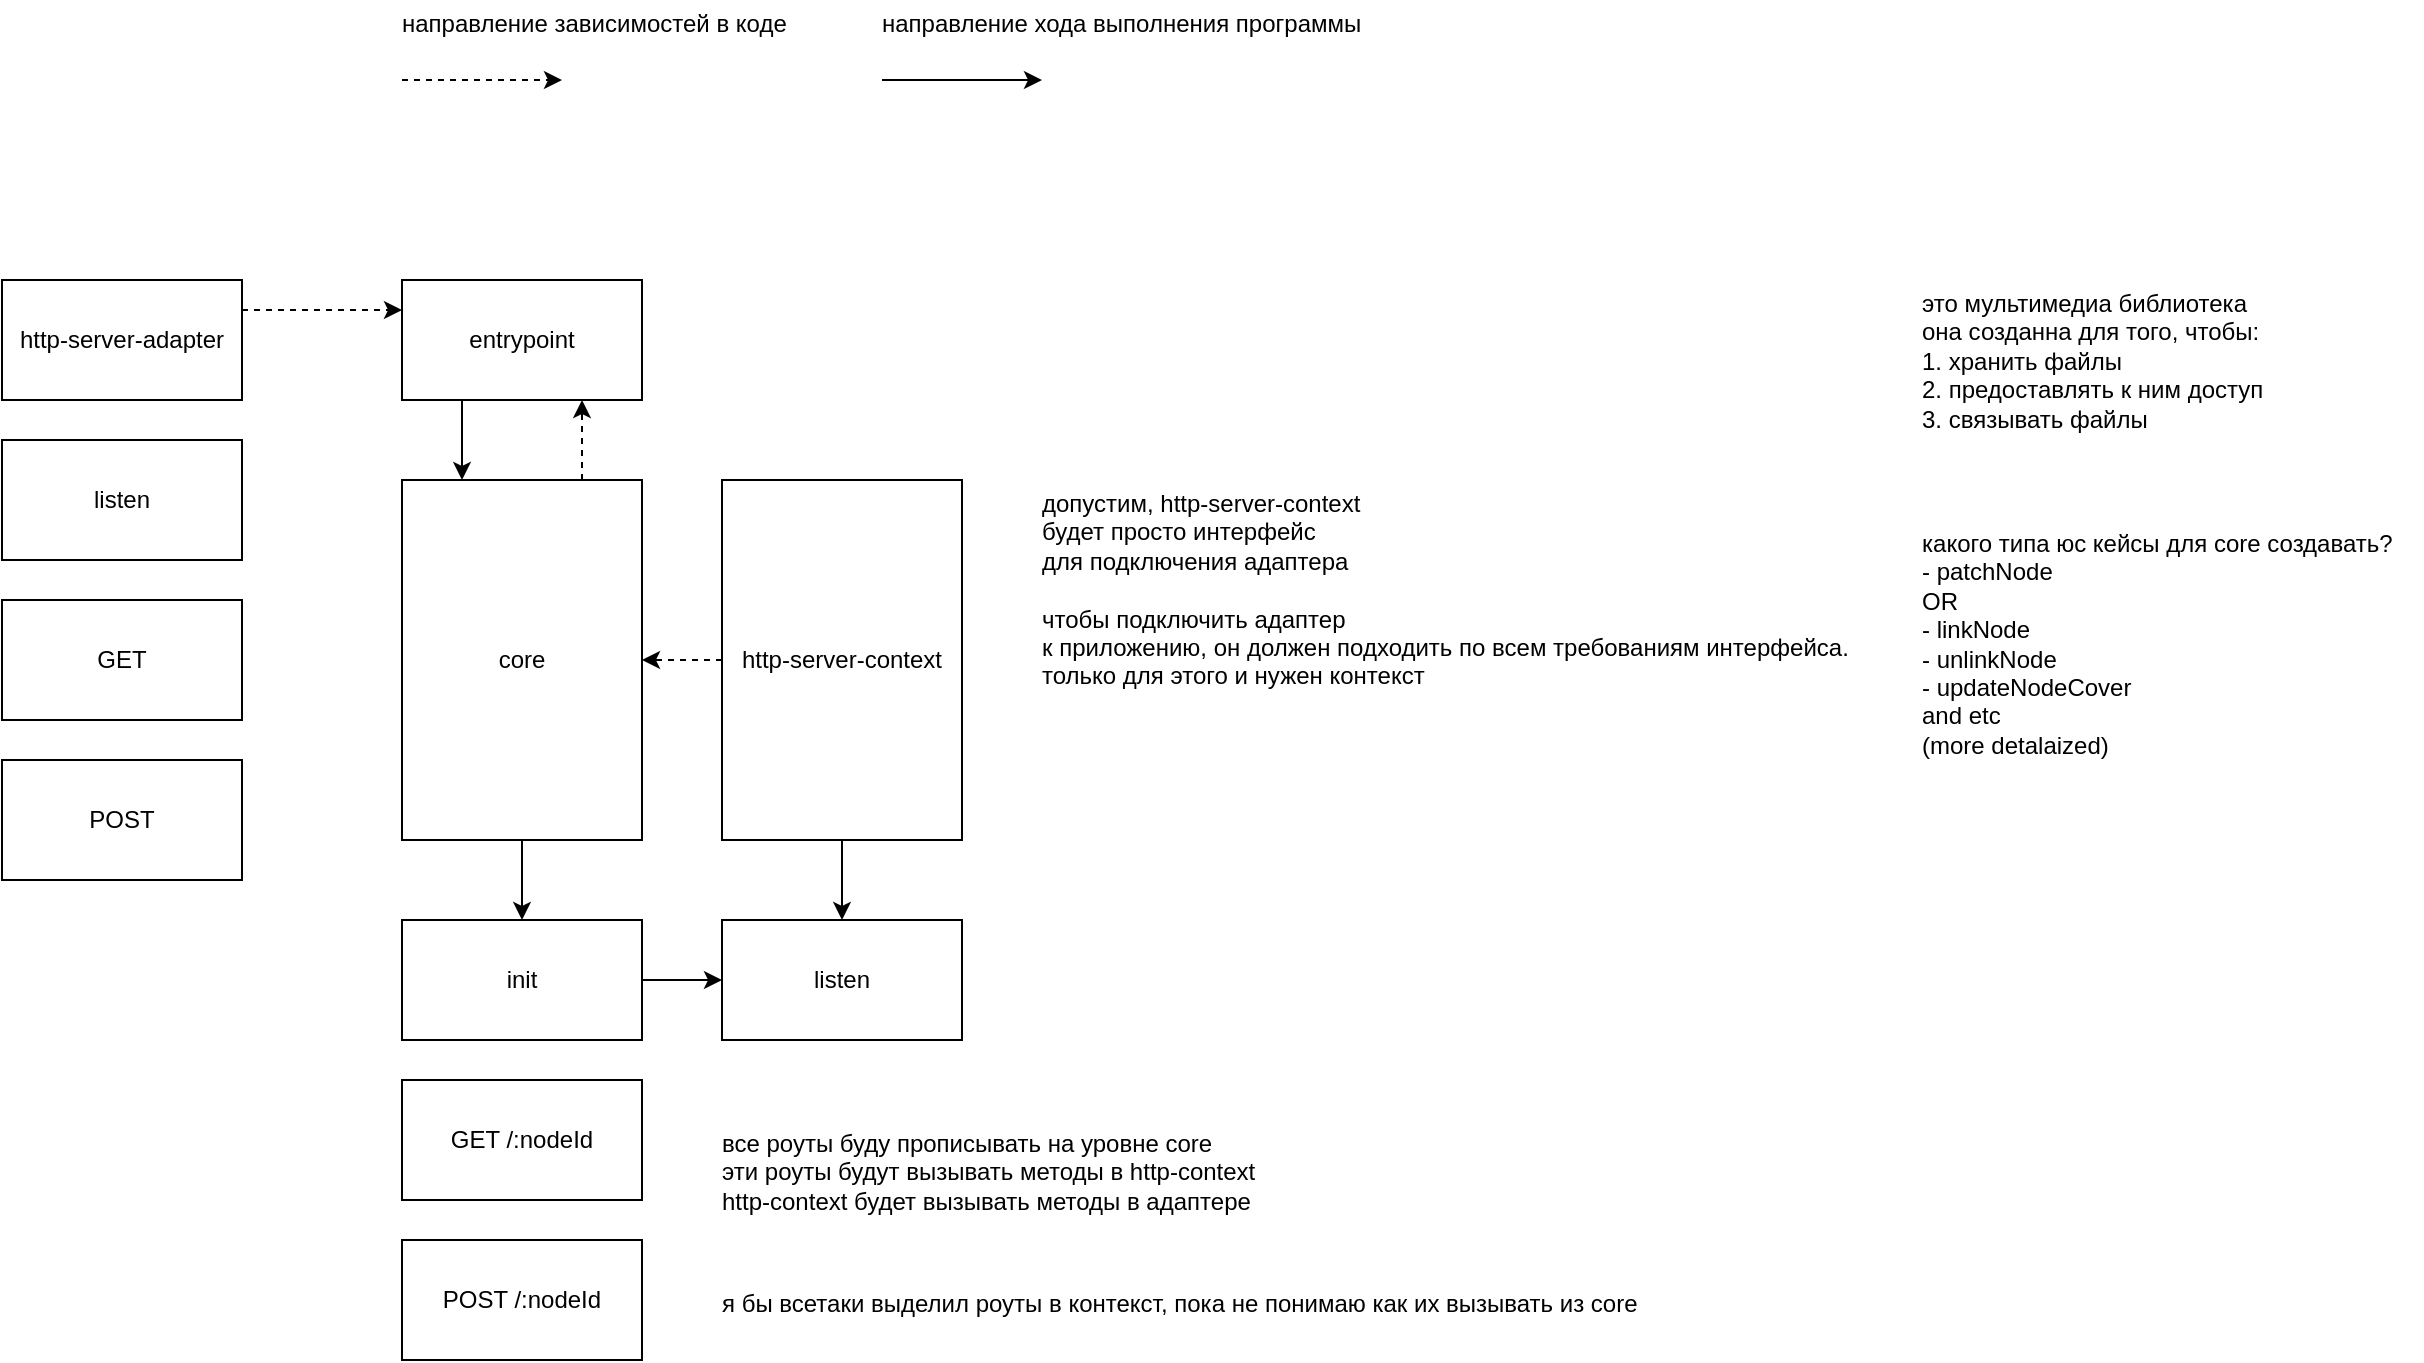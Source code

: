 <mxfile version="25.0.2">
  <diagram name="Page-1" id="oqQ2McUhoEsaBUuCJM77">
    <mxGraphModel dx="676" dy="414" grid="1" gridSize="10" guides="1" tooltips="1" connect="1" arrows="1" fold="1" page="1" pageScale="1" pageWidth="850" pageHeight="1100" math="0" shadow="0">
      <root>
        <mxCell id="0" />
        <mxCell id="1" parent="0" />
        <mxCell id="R9Wh-ikJB5XkgolVcX7a-12" style="edgeStyle=orthogonalEdgeStyle;rounded=0;orthogonalLoop=1;jettySize=auto;html=1;exitX=1;exitY=0.5;exitDx=0;exitDy=0;entryX=0;entryY=0.5;entryDx=0;entryDy=0;dashed=1;" edge="1" parent="1">
          <mxGeometry relative="1" as="geometry">
            <mxPoint x="360.0" y="320" as="sourcePoint" />
            <mxPoint x="440.0" y="320" as="targetPoint" />
          </mxGeometry>
        </mxCell>
        <mxCell id="R9Wh-ikJB5XkgolVcX7a-36" style="edgeStyle=orthogonalEdgeStyle;rounded=0;orthogonalLoop=1;jettySize=auto;html=1;exitX=0.25;exitY=1;exitDx=0;exitDy=0;entryX=0.25;entryY=0;entryDx=0;entryDy=0;" edge="1" parent="1" source="R9Wh-ikJB5XkgolVcX7a-1" target="R9Wh-ikJB5XkgolVcX7a-2">
          <mxGeometry relative="1" as="geometry" />
        </mxCell>
        <mxCell id="R9Wh-ikJB5XkgolVcX7a-1" value="entrypoint" style="rounded=0;whiteSpace=wrap;html=1;" vertex="1" parent="1">
          <mxGeometry x="360" y="420" width="120" height="60" as="geometry" />
        </mxCell>
        <mxCell id="R9Wh-ikJB5XkgolVcX7a-25" style="edgeStyle=orthogonalEdgeStyle;rounded=0;orthogonalLoop=1;jettySize=auto;html=1;exitX=0.5;exitY=1;exitDx=0;exitDy=0;entryX=0.5;entryY=0;entryDx=0;entryDy=0;" edge="1" parent="1" source="R9Wh-ikJB5XkgolVcX7a-2" target="R9Wh-ikJB5XkgolVcX7a-23">
          <mxGeometry relative="1" as="geometry" />
        </mxCell>
        <mxCell id="R9Wh-ikJB5XkgolVcX7a-37" style="edgeStyle=orthogonalEdgeStyle;rounded=0;orthogonalLoop=1;jettySize=auto;html=1;exitX=0.75;exitY=0;exitDx=0;exitDy=0;entryX=0.75;entryY=1;entryDx=0;entryDy=0;dashed=1;strokeColor=default;align=center;verticalAlign=middle;fontFamily=Helvetica;fontSize=11;fontColor=default;labelBackgroundColor=default;endArrow=classic;" edge="1" parent="1" source="R9Wh-ikJB5XkgolVcX7a-2" target="R9Wh-ikJB5XkgolVcX7a-1">
          <mxGeometry relative="1" as="geometry" />
        </mxCell>
        <mxCell id="R9Wh-ikJB5XkgolVcX7a-2" value="core" style="rounded=0;whiteSpace=wrap;html=1;" vertex="1" parent="1">
          <mxGeometry x="360" y="520" width="120" height="180" as="geometry" />
        </mxCell>
        <mxCell id="R9Wh-ikJB5XkgolVcX7a-6" value="какого типа юс кейсы для core создавать?&lt;br&gt;- patchNode&amp;nbsp;&lt;br&gt;OR&lt;br&gt;- linkNode&lt;br&gt;- unlinkNode&lt;br&gt;- updateNodeCover&lt;br&gt;and etc&lt;br&gt;(more detalaized)" style="text;align=left;verticalAlign=top;resizable=0;points=[];autosize=1;strokeColor=none;fillColor=none;spacing=0;html=1;fontColor=default;" vertex="1" parent="1">
          <mxGeometry x="1120" y="540" width="250" height="120" as="geometry" />
        </mxCell>
        <mxCell id="R9Wh-ikJB5XkgolVcX7a-7" value="это мультимедиа библиотека&lt;br&gt;она созданна для того, чтобы:&lt;br&gt;1. хранить файлы&lt;br&gt;2. предоставлять к ним доступ&lt;br&gt;3. связывать файлы" style="text;align=left;verticalAlign=top;resizable=0;points=[];autosize=1;strokeColor=none;fillColor=none;horizontal=1;spacing=0;html=1;fontColor=default;" vertex="1" parent="1">
          <mxGeometry x="1120" y="420" width="190" height="80" as="geometry" />
        </mxCell>
        <mxCell id="R9Wh-ikJB5XkgolVcX7a-11" value="направление зависимостей в коде" style="text;align=left;verticalAlign=top;resizable=0;points=[];autosize=1;strokeColor=none;fillColor=none;horizontal=1;spacing=0;html=1;fontColor=default;" vertex="1" parent="1">
          <mxGeometry x="360" y="280" width="210" height="20" as="geometry" />
        </mxCell>
        <mxCell id="R9Wh-ikJB5XkgolVcX7a-13" style="edgeStyle=orthogonalEdgeStyle;rounded=0;orthogonalLoop=1;jettySize=auto;html=1;exitX=1;exitY=0.5;exitDx=0;exitDy=0;entryX=0;entryY=0.5;entryDx=0;entryDy=0;" edge="1" parent="1">
          <mxGeometry relative="1" as="geometry">
            <mxPoint x="600.0" y="320" as="sourcePoint" />
            <mxPoint x="680.0" y="320" as="targetPoint" />
          </mxGeometry>
        </mxCell>
        <mxCell id="R9Wh-ikJB5XkgolVcX7a-14" value="направление хода выполнения программы" style="text;align=left;verticalAlign=top;resizable=0;points=[];autosize=1;strokeColor=none;fillColor=none;horizontal=1;spacing=0;html=1;fontColor=default;" vertex="1" parent="1">
          <mxGeometry x="600" y="280" width="260" height="20" as="geometry" />
        </mxCell>
        <mxCell id="R9Wh-ikJB5XkgolVcX7a-31" style="edgeStyle=orthogonalEdgeStyle;rounded=0;orthogonalLoop=1;jettySize=auto;html=1;exitX=1;exitY=0.25;exitDx=0;exitDy=0;entryX=0;entryY=0.25;entryDx=0;entryDy=0;dashed=1;strokeColor=default;align=center;verticalAlign=middle;fontFamily=Helvetica;fontSize=11;fontColor=default;labelBackgroundColor=default;endArrow=classic;" edge="1" parent="1" source="R9Wh-ikJB5XkgolVcX7a-19" target="R9Wh-ikJB5XkgolVcX7a-1">
          <mxGeometry relative="1" as="geometry" />
        </mxCell>
        <mxCell id="R9Wh-ikJB5XkgolVcX7a-19" value="http-server-adapter" style="rounded=0;whiteSpace=wrap;html=1;" vertex="1" parent="1">
          <mxGeometry x="160" y="420" width="120" height="60" as="geometry" />
        </mxCell>
        <mxCell id="R9Wh-ikJB5XkgolVcX7a-20" value="GET" style="rounded=0;whiteSpace=wrap;html=1;" vertex="1" parent="1">
          <mxGeometry x="160" y="580" width="120" height="60" as="geometry" />
        </mxCell>
        <mxCell id="R9Wh-ikJB5XkgolVcX7a-21" value="POST" style="rounded=0;whiteSpace=wrap;html=1;" vertex="1" parent="1">
          <mxGeometry x="160" y="660" width="120" height="60" as="geometry" />
        </mxCell>
        <mxCell id="R9Wh-ikJB5XkgolVcX7a-39" style="edgeStyle=orthogonalEdgeStyle;rounded=0;orthogonalLoop=1;jettySize=auto;html=1;exitX=1;exitY=0.5;exitDx=0;exitDy=0;entryX=0;entryY=0.5;entryDx=0;entryDy=0;" edge="1" parent="1" source="R9Wh-ikJB5XkgolVcX7a-23" target="R9Wh-ikJB5XkgolVcX7a-28">
          <mxGeometry relative="1" as="geometry" />
        </mxCell>
        <mxCell id="R9Wh-ikJB5XkgolVcX7a-23" value="init" style="rounded=0;whiteSpace=wrap;html=1;" vertex="1" parent="1">
          <mxGeometry x="360" y="740" width="120" height="60" as="geometry" />
        </mxCell>
        <mxCell id="R9Wh-ikJB5XkgolVcX7a-28" value="listen" style="rounded=0;whiteSpace=wrap;html=1;" vertex="1" parent="1">
          <mxGeometry x="520" y="740" width="120" height="60" as="geometry" />
        </mxCell>
        <mxCell id="R9Wh-ikJB5XkgolVcX7a-32" value="listen" style="rounded=0;whiteSpace=wrap;html=1;" vertex="1" parent="1">
          <mxGeometry x="160" y="500" width="120" height="60" as="geometry" />
        </mxCell>
        <mxCell id="R9Wh-ikJB5XkgolVcX7a-34" style="edgeStyle=orthogonalEdgeStyle;rounded=0;orthogonalLoop=1;jettySize=auto;html=1;exitX=0.5;exitY=1;exitDx=0;exitDy=0;entryX=0.5;entryY=0;entryDx=0;entryDy=0;" edge="1" parent="1" source="R9Wh-ikJB5XkgolVcX7a-33" target="R9Wh-ikJB5XkgolVcX7a-28">
          <mxGeometry relative="1" as="geometry" />
        </mxCell>
        <mxCell id="R9Wh-ikJB5XkgolVcX7a-38" style="edgeStyle=orthogonalEdgeStyle;rounded=0;orthogonalLoop=1;jettySize=auto;html=1;exitX=0;exitY=0.5;exitDx=0;exitDy=0;entryX=1;entryY=0.5;entryDx=0;entryDy=0;dashed=1;strokeColor=default;align=center;verticalAlign=middle;fontFamily=Helvetica;fontSize=11;fontColor=default;labelBackgroundColor=default;endArrow=classic;" edge="1" parent="1" source="R9Wh-ikJB5XkgolVcX7a-33" target="R9Wh-ikJB5XkgolVcX7a-2">
          <mxGeometry relative="1" as="geometry" />
        </mxCell>
        <mxCell id="R9Wh-ikJB5XkgolVcX7a-33" value="http-server-context" style="rounded=0;whiteSpace=wrap;html=1;" vertex="1" parent="1">
          <mxGeometry x="520" y="520" width="120" height="180" as="geometry" />
        </mxCell>
        <mxCell id="R9Wh-ikJB5XkgolVcX7a-40" value="GET /:nodeId" style="rounded=0;whiteSpace=wrap;html=1;" vertex="1" parent="1">
          <mxGeometry x="360" y="820" width="120" height="60" as="geometry" />
        </mxCell>
        <mxCell id="R9Wh-ikJB5XkgolVcX7a-41" value="POST /:nodeId" style="rounded=0;whiteSpace=wrap;html=1;" vertex="1" parent="1">
          <mxGeometry x="360" y="900" width="120" height="60" as="geometry" />
        </mxCell>
        <mxCell id="R9Wh-ikJB5XkgolVcX7a-46" value="допустим, http-server-context&lt;div&gt;будет просто интерфейс&lt;/div&gt;&lt;div&gt;для подключения адаптера&lt;/div&gt;&lt;div&gt;&lt;br&gt;&lt;/div&gt;&lt;div&gt;чтобы подключить адаптер&lt;/div&gt;&lt;div&gt;к приложению, он должен подходить по всем требованиям интерфейса.&lt;/div&gt;&lt;div&gt;только для этого и нужен контекст&lt;/div&gt;" style="text;align=left;verticalAlign=top;resizable=0;points=[];autosize=1;strokeColor=none;fillColor=none;horizontal=1;spacing=0;html=1;fontColor=default;" vertex="1" parent="1">
          <mxGeometry x="680" y="520" width="420" height="110" as="geometry" />
        </mxCell>
        <mxCell id="R9Wh-ikJB5XkgolVcX7a-47" value="все роуты буду прописывать на уровне core&lt;div&gt;эти роуты будут вызывать методы в http-context&lt;/div&gt;&lt;div&gt;http-context будет вызывать методы в адаптере&lt;/div&gt;" style="text;align=left;verticalAlign=top;resizable=0;points=[];autosize=1;strokeColor=none;fillColor=none;horizontal=1;spacing=0;html=1;fontColor=default;" vertex="1" parent="1">
          <mxGeometry x="520" y="840" width="290" height="50" as="geometry" />
        </mxCell>
        <mxCell id="R9Wh-ikJB5XkgolVcX7a-48" value="я бы всетаки выделил роуты в контекст, пока не понимаю как их вызывать из core" style="text;align=left;verticalAlign=top;resizable=0;points=[];autosize=1;strokeColor=none;fillColor=none;horizontal=1;spacing=0;html=1;fontColor=default;" vertex="1" parent="1">
          <mxGeometry x="520" y="920" width="480" height="20" as="geometry" />
        </mxCell>
      </root>
    </mxGraphModel>
  </diagram>
</mxfile>
